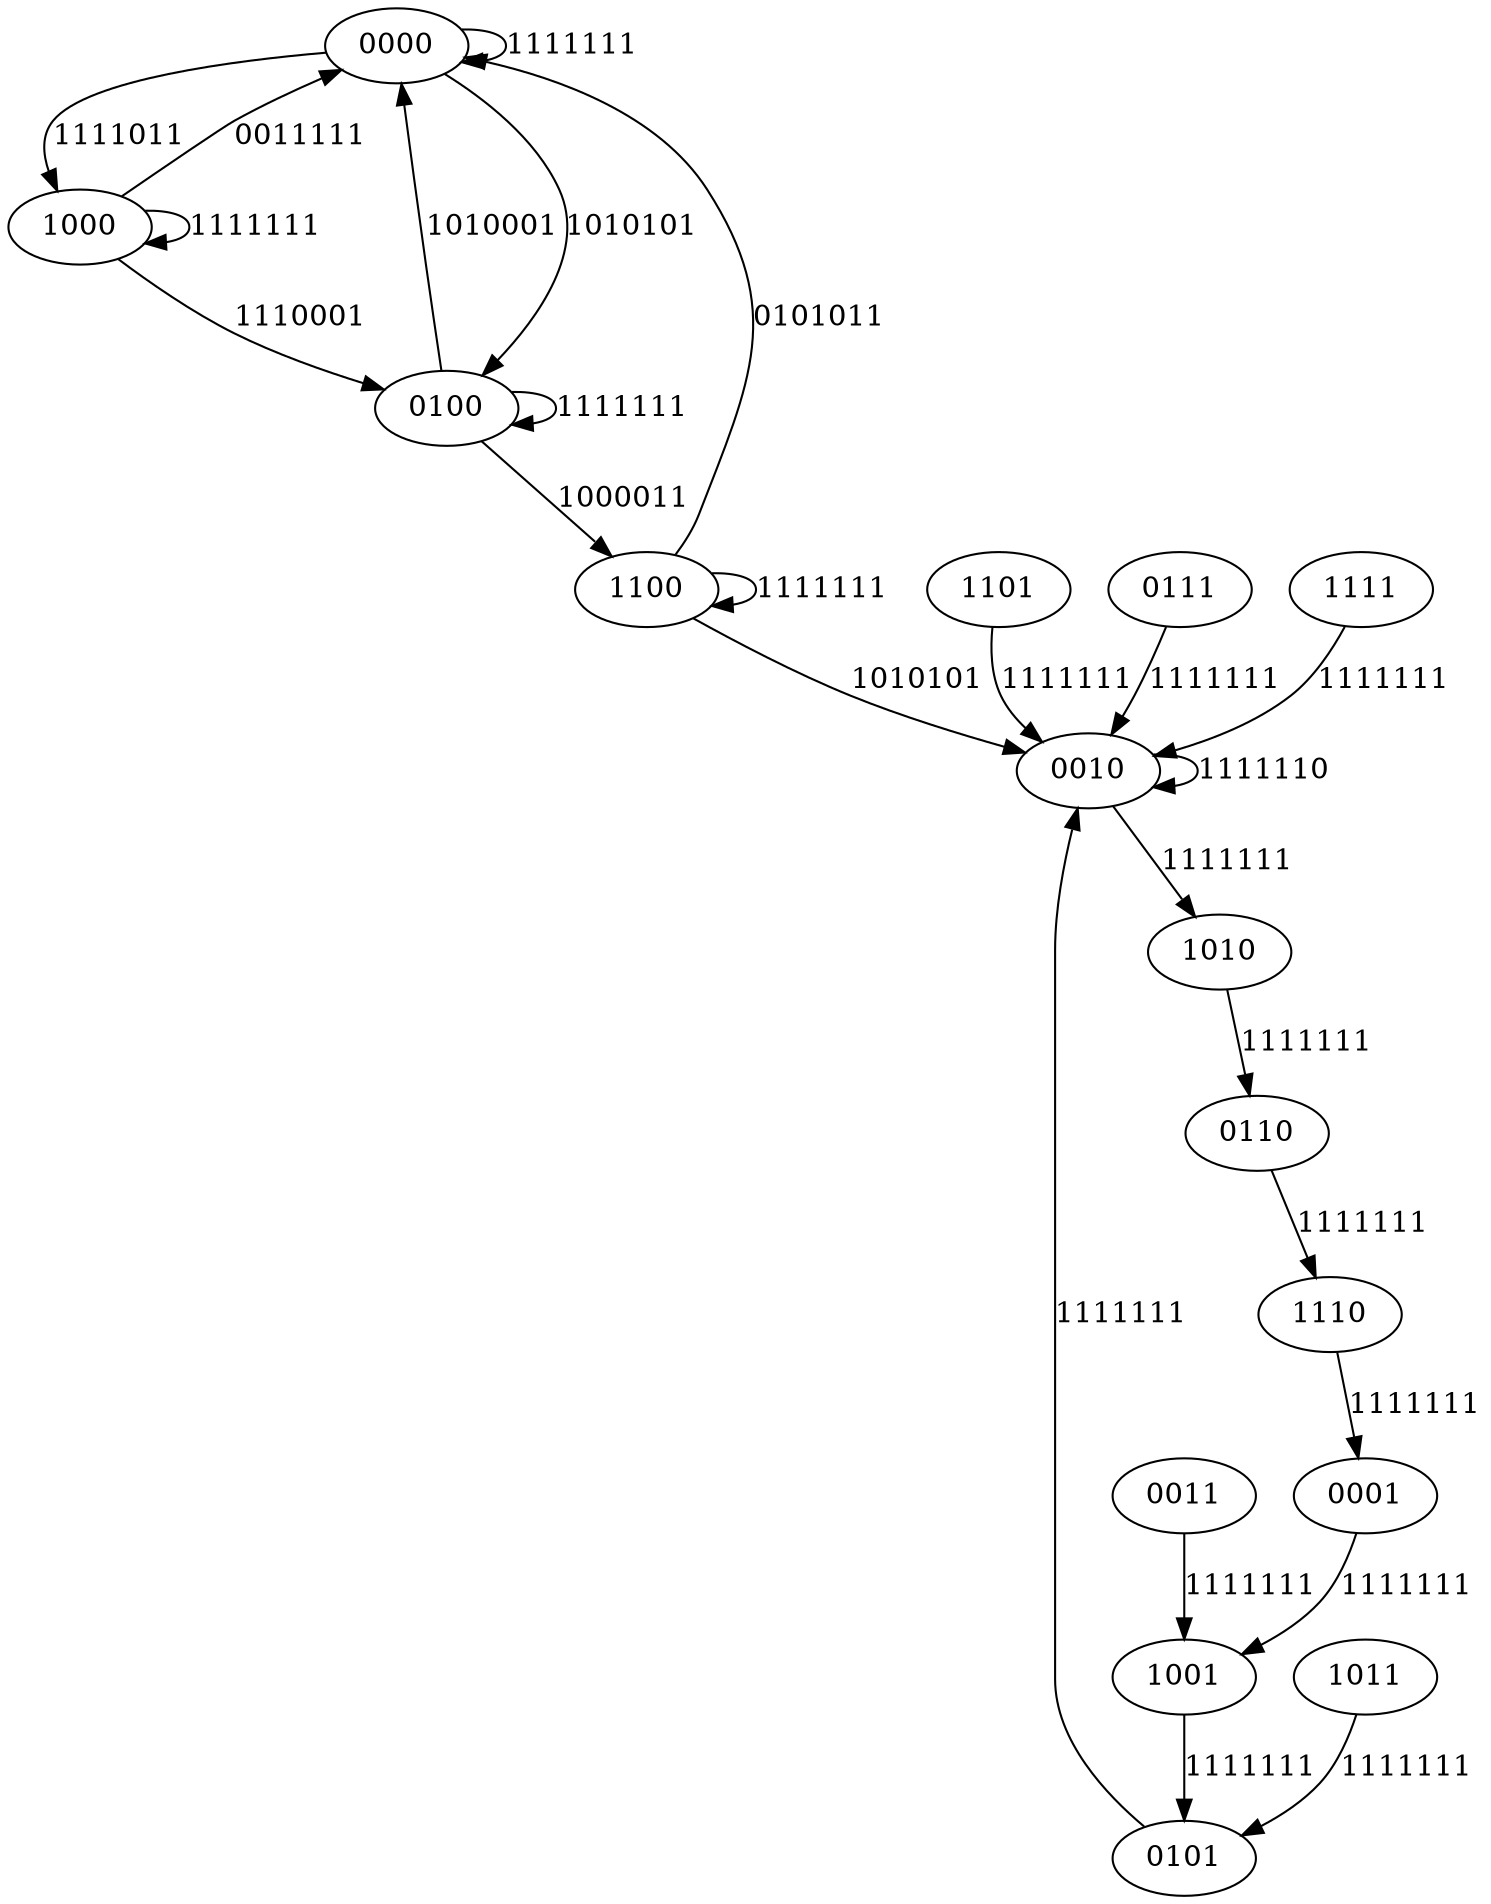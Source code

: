 strict digraph G {
	0000
	0100 -> 0100 [label="0000000"]
	0100 -> 0100 [label="1000000"]
	0100 -> 0100 [label="0100000"]
	0100 -> 0100 [label="1100000"]
	0100 -> 0100 [label="0010000"]
	0100 -> 0000 [label="1010000"]
	0100 -> 0100 [label="0110000"]
	0100 -> 0100 [label="1110000"]
	0100 -> 0100 [label="0001000"]
	0100 -> 0100 [label="1001000"]
	0100 -> 0100 [label="0101000"]
	0100 -> 0100 [label="1101000"]
	0100 -> 0100 [label="0011000"]
	0100 -> 0100 [label="1011000"]
	0100 -> 0100 [label="0111000"]
	0100 -> 0100 [label="1111000"]
	0100 -> 0100 [label="0000100"]
	0100 -> 0100 [label="1000100"]
	0100 -> 0100 [label="0100100"]
	0100 -> 0100 [label="1100100"]
	0100 -> 0100 [label="0010100"]
	0100 -> 0100 [label="1010100"]
	0100 -> 0100 [label="0110100"]
	0100 -> 0100 [label="1110100"]
	0100 -> 0100 [label="0001100"]
	0100 -> 0100 [label="1001100"]
	0100 -> 0100 [label="0101100"]
	0100 -> 0100 [label="1101100"]
	0100 -> 0100 [label="0011100"]
	0100 -> 0100 [label="1011100"]
	0100 -> 0100 [label="0111100"]
	0100 -> 0100 [label="1111100"]
	0100 -> 0100 [label="0000010"]
	0100 -> 1100 [label="1000010"]
	0100 -> 0100 [label="0100010"]
	0100 -> 0100 [label="1100010"]
	0100 -> 0100 [label="0010010"]
	0100 -> 0100 [label="1010010"]
	0100 -> 0100 [label="0110010"]
	0100 -> 0100 [label="1110010"]
	0100 -> 0100 [label="0001010"]
	0100 -> 0100 [label="1001010"]
	0100 -> 0100 [label="0101010"]
	0100 -> 0100 [label="1101010"]
	0100 -> 0100 [label="0011010"]
	0100 -> 0100 [label="1011010"]
	0100 -> 0100 [label="0111010"]
	0100 -> 0100 [label="1111010"]
	0100 -> 0100 [label="0000110"]
	0100 -> 0100 [label="1000110"]
	0100 -> 0100 [label="0100110"]
	0100 -> 0100 [label="1100110"]
	0100 -> 0100 [label="0010110"]
	0100 -> 0100 [label="1010110"]
	0100 -> 0100 [label="0110110"]
	0100 -> 0100 [label="1110110"]
	0100 -> 0100 [label="0001110"]
	0100 -> 0100 [label="1001110"]
	0100 -> 0100 [label="0101110"]
	0100 -> 0100 [label="1101110"]
	0100 -> 0100 [label="0011110"]
	0100 -> 0100 [label="1011110"]
	0100 -> 0100 [label="0111110"]
	0100 -> 0100 [label="1111110"]
	0100 -> 0100 [label="0000001"]
	0100 -> 0100 [label="1000001"]
	0100 -> 0100 [label="0100001"]
	0100 -> 0100 [label="1100001"]
	0100 -> 0100 [label="0010001"]
	0100 -> 0000 [label="1010001"]
	0100 -> 0100 [label="0110001"]
	0100 -> 0100 [label="1110001"]
	0100 -> 0100 [label="0001001"]
	0100 -> 0100 [label="1001001"]
	0100 -> 0100 [label="0101001"]
	0100 -> 0100 [label="1101001"]
	0100 -> 0100 [label="0011001"]
	0100 -> 0100 [label="1011001"]
	0100 -> 0100 [label="0111001"]
	0100 -> 0100 [label="1111001"]
	0100 -> 0100 [label="0000101"]
	0100 -> 0100 [label="1000101"]
	0100 -> 0100 [label="0100101"]
	0100 -> 0100 [label="1100101"]
	0100 -> 0100 [label="0010101"]
	0100 -> 0100 [label="1010101"]
	0100 -> 0100 [label="0110101"]
	0100 -> 0100 [label="1110101"]
	0100 -> 0100 [label="0001101"]
	0100 -> 0100 [label="1001101"]
	0100 -> 0100 [label="0101101"]
	0100 -> 0100 [label="1101101"]
	0100 -> 0100 [label="0011101"]
	0100 -> 0100 [label="1011101"]
	0100 -> 0100 [label="0111101"]
	0100 -> 0100 [label="1111101"]
	0100 -> 0100 [label="0000011"]
	0100 -> 1100 [label="1000011"]
	0100 -> 0100 [label="0100011"]
	0100 -> 0100 [label="1100011"]
	0100 -> 0100 [label="0010011"]
	0100 -> 0100 [label="1010011"]
	0100 -> 0100 [label="0110011"]
	0100 -> 0100 [label="1110011"]
	0100 -> 0100 [label="0001011"]
	0100 -> 0100 [label="1001011"]
	0100 -> 0100 [label="0101011"]
	0100 -> 0100 [label="1101011"]
	0100 -> 0100 [label="0011011"]
	0100 -> 0100 [label="1011011"]
	0100 -> 0100 [label="0111011"]
	0100 -> 0100 [label="1111011"]
	0100 -> 0100 [label="0000111"]
	0100 -> 0100 [label="1000111"]
	0100 -> 0100 [label="0100111"]
	0100 -> 0100 [label="1100111"]
	0100 -> 0100 [label="0010111"]
	0100 -> 0100 [label="1010111"]
	0100 -> 0100 [label="0110111"]
	0100 -> 0100 [label="1110111"]
	0100 -> 0100 [label="0001111"]
	0100 -> 0100 [label="1001111"]
	0100 -> 0100 [label="0101111"]
	0100 -> 0100 [label="1101111"]
	0100 -> 0100 [label="0011111"]
	0100 -> 0100 [label="1011111"]
	0100 -> 0100 [label="0111111"]
	0100 -> 0100 [label="1111111"]
	1100 -> 1100 [label="0000000"]
	1100 -> 1100 [label="1000000"]
	1100 -> 1100 [label="0100000"]
	1100 -> 1100 [label="1100000"]
	1100 -> 1100 [label="0010000"]
	1100 -> 1100 [label="1010000"]
	1100 -> 1100 [label="0110000"]
	1100 -> 1100 [label="1110000"]
	1100 -> 1100 [label="0001000"]
	1100 -> 1100 [label="1001000"]
	1100 -> 1100 [label="0101000"]
	1100 -> 1100 [label="1101000"]
	1100 -> 1100 [label="0011000"]
	1100 -> 1100 [label="1011000"]
	1100 -> 1100 [label="0111000"]
	1100 -> 1100 [label="1111000"]
	1100 -> 1100 [label="0000100"]
	1100 -> 1100 [label="1000100"]
	1100 -> 1100 [label="0100100"]
	1100 -> 1100 [label="1100100"]
	1100 -> 1100 [label="0010100"]
	1100 -> 0010 [label="1010100"]
	1100 -> 1100 [label="0110100"]
	1100 -> 1100 [label="1110100"]
	1100 -> 1100 [label="0001100"]
	1100 -> 1100 [label="1001100"]
	1100 -> 1100 [label="0101100"]
	1100 -> 1100 [label="1101100"]
	1100 -> 1100 [label="0011100"]
	1100 -> 1100 [label="1011100"]
	1100 -> 1100 [label="0111100"]
	1100 -> 1100 [label="1111100"]
	1100 -> 1100 [label="0000010"]
	1100 -> 1100 [label="1000010"]
	1100 -> 1100 [label="0100010"]
	1100 -> 1100 [label="1100010"]
	1100 -> 1100 [label="0010010"]
	1100 -> 1100 [label="1010010"]
	1100 -> 1100 [label="0110010"]
	1100 -> 1100 [label="1110010"]
	1100 -> 1100 [label="0001010"]
	1100 -> 1100 [label="1001010"]
	1100 -> 0000 [label="0101010"]
	1100 -> 1100 [label="1101010"]
	1100 -> 1100 [label="0011010"]
	1100 -> 1100 [label="1011010"]
	1100 -> 1100 [label="0111010"]
	1100 -> 1100 [label="1111010"]
	1100 -> 1100 [label="0000110"]
	1100 -> 1100 [label="1000110"]
	1100 -> 1100 [label="0100110"]
	1100 -> 1100 [label="1100110"]
	1100 -> 1100 [label="0010110"]
	1100 -> 1100 [label="1010110"]
	1100 -> 1100 [label="0110110"]
	1100 -> 1100 [label="1110110"]
	1100 -> 1100 [label="0001110"]
	1100 -> 1100 [label="1001110"]
	1100 -> 1100 [label="0101110"]
	1100 -> 1100 [label="1101110"]
	1100 -> 1100 [label="0011110"]
	1100 -> 1100 [label="1011110"]
	1100 -> 1100 [label="0111110"]
	1100 -> 1100 [label="1111110"]
	1100 -> 1100 [label="0000001"]
	1100 -> 1100 [label="1000001"]
	1100 -> 1100 [label="0100001"]
	1100 -> 1100 [label="1100001"]
	1100 -> 1100 [label="0010001"]
	1100 -> 1100 [label="1010001"]
	1100 -> 1100 [label="0110001"]
	1100 -> 1100 [label="1110001"]
	1100 -> 1100 [label="0001001"]
	1100 -> 1100 [label="1001001"]
	1100 -> 1100 [label="0101001"]
	1100 -> 1100 [label="1101001"]
	1100 -> 1100 [label="0011001"]
	1100 -> 1100 [label="1011001"]
	1100 -> 1100 [label="0111001"]
	1100 -> 1100 [label="1111001"]
	1100 -> 1100 [label="0000101"]
	1100 -> 1100 [label="1000101"]
	1100 -> 1100 [label="0100101"]
	1100 -> 1100 [label="1100101"]
	1100 -> 1100 [label="0010101"]
	1100 -> 0010 [label="1010101"]
	1100 -> 1100 [label="0110101"]
	1100 -> 1100 [label="1110101"]
	1100 -> 1100 [label="0001101"]
	1100 -> 1100 [label="1001101"]
	1100 -> 1100 [label="0101101"]
	1100 -> 1100 [label="1101101"]
	1100 -> 1100 [label="0011101"]
	1100 -> 1100 [label="1011101"]
	1100 -> 1100 [label="0111101"]
	1100 -> 1100 [label="1111101"]
	1100 -> 1100 [label="0000011"]
	1100 -> 1100 [label="1000011"]
	1100 -> 1100 [label="0100011"]
	1100 -> 1100 [label="1100011"]
	1100 -> 1100 [label="0010011"]
	1100 -> 1100 [label="1010011"]
	1100 -> 1100 [label="0110011"]
	1100 -> 1100 [label="1110011"]
	1100 -> 1100 [label="0001011"]
	1100 -> 1100 [label="1001011"]
	1100 -> 0000 [label="0101011"]
	1100 -> 1100 [label="1101011"]
	1100 -> 1100 [label="0011011"]
	1100 -> 1100 [label="1011011"]
	1100 -> 1100 [label="0111011"]
	1100 -> 1100 [label="1111011"]
	1100 -> 1100 [label="0000111"]
	1100 -> 1100 [label="1000111"]
	1100 -> 1100 [label="0100111"]
	1100 -> 1100 [label="1100111"]
	1100 -> 1100 [label="0010111"]
	1100 -> 1100 [label="1010111"]
	1100 -> 1100 [label="0110111"]
	1100 -> 1100 [label="1110111"]
	1100 -> 1100 [label="0001111"]
	1100 -> 1100 [label="1001111"]
	1100 -> 1100 [label="0101111"]
	1100 -> 1100 [label="1101111"]
	1100 -> 1100 [label="0011111"]
	1100 -> 1100 [label="1011111"]
	1100 -> 1100 [label="0111111"]
	1100 -> 1100 [label="1111111"]
	0000 -> 0000 [label="0000000"]
	0000 -> 0000 [label="1000000"]
	0000 -> 0000 [label="0100000"]
	0000 -> 0000 [label="1100000"]
	0000 -> 0000 [label="0010000"]
	0000 -> 0000 [label="1010000"]
	0000 -> 0000 [label="0110000"]
	0000 -> 0000 [label="1110000"]
	0000 -> 0000 [label="0001000"]
	0000 -> 0000 [label="1001000"]
	0000 -> 0000 [label="0101000"]
	0000 -> 0000 [label="1101000"]
	0000 -> 0000 [label="0011000"]
	0000 -> 0000 [label="1011000"]
	0000 -> 0000 [label="0111000"]
	0000 -> 0000 [label="1111000"]
	0000 -> 0000 [label="0000100"]
	0000 -> 0000 [label="1000100"]
	0000 -> 0000 [label="0100100"]
	0000 -> 0000 [label="1100100"]
	0000 -> 0000 [label="0010100"]
	0000 -> 0100 [label="1010100"]
	0000 -> 0000 [label="0110100"]
	0000 -> 0000 [label="1110100"]
	0000 -> 0000 [label="0001100"]
	0000 -> 0000 [label="1001100"]
	0000 -> 0000 [label="0101100"]
	0000 -> 0000 [label="1101100"]
	0000 -> 0000 [label="0011100"]
	0000 -> 0000 [label="1011100"]
	0000 -> 0000 [label="0111100"]
	0000 -> 0000 [label="1111100"]
	0000 -> 0000 [label="0000010"]
	0000 -> 0000 [label="1000010"]
	0000 -> 0000 [label="0100010"]
	0000 -> 0000 [label="1100010"]
	0000 -> 0000 [label="0010010"]
	0000 -> 0000 [label="1010010"]
	0000 -> 0000 [label="0110010"]
	0000 -> 0000 [label="1110010"]
	0000 -> 0000 [label="0001010"]
	0000 -> 0000 [label="1001010"]
	0000 -> 0000 [label="0101010"]
	0000 -> 0000 [label="1101010"]
	0000 -> 0000 [label="0011010"]
	0000 -> 0000 [label="1011010"]
	0000 -> 0000 [label="0111010"]
	0000 -> 1000 [label="1111010"]
	0000 -> 0000 [label="0000110"]
	0000 -> 0000 [label="1000110"]
	0000 -> 0000 [label="0100110"]
	0000 -> 0000 [label="1100110"]
	0000 -> 0000 [label="0010110"]
	0000 -> 0000 [label="1010110"]
	0000 -> 0000 [label="0110110"]
	0000 -> 0000 [label="1110110"]
	0000 -> 0000 [label="0001110"]
	0000 -> 0000 [label="1001110"]
	0000 -> 0000 [label="0101110"]
	0000 -> 0000 [label="1101110"]
	0000 -> 0000 [label="0011110"]
	0000 -> 0000 [label="1011110"]
	0000 -> 0000 [label="0111110"]
	0000 -> 0000 [label="1111110"]
	0000 -> 0000 [label="0000001"]
	0000 -> 0000 [label="1000001"]
	0000 -> 0000 [label="0100001"]
	0000 -> 0000 [label="1100001"]
	0000 -> 0000 [label="0010001"]
	0000 -> 0000 [label="1010001"]
	0000 -> 0000 [label="0110001"]
	0000 -> 0000 [label="1110001"]
	0000 -> 0000 [label="0001001"]
	0000 -> 0000 [label="1001001"]
	0000 -> 0000 [label="0101001"]
	0000 -> 0000 [label="1101001"]
	0000 -> 0000 [label="0011001"]
	0000 -> 0000 [label="1011001"]
	0000 -> 0000 [label="0111001"]
	0000 -> 0000 [label="1111001"]
	0000 -> 0000 [label="0000101"]
	0000 -> 0000 [label="1000101"]
	0000 -> 0000 [label="0100101"]
	0000 -> 0000 [label="1100101"]
	0000 -> 0000 [label="0010101"]
	0000 -> 0100 [label="1010101"]
	0000 -> 0000 [label="0110101"]
	0000 -> 0000 [label="1110101"]
	0000 -> 0000 [label="0001101"]
	0000 -> 0000 [label="1001101"]
	0000 -> 0000 [label="0101101"]
	0000 -> 0000 [label="1101101"]
	0000 -> 0000 [label="0011101"]
	0000 -> 0000 [label="1011101"]
	0000 -> 0000 [label="0111101"]
	0000 -> 0000 [label="1111101"]
	0000 -> 0000 [label="0000011"]
	0000 -> 0000 [label="1000011"]
	0000 -> 0000 [label="0100011"]
	0000 -> 0000 [label="1100011"]
	0000 -> 0000 [label="0010011"]
	0000 -> 0000 [label="1010011"]
	0000 -> 0000 [label="0110011"]
	0000 -> 0000 [label="1110011"]
	0000 -> 0000 [label="0001011"]
	0000 -> 0000 [label="1001011"]
	0000 -> 0000 [label="0101011"]
	0000 -> 0000 [label="1101011"]
	0000 -> 0000 [label="0011011"]
	0000 -> 0000 [label="1011011"]
	0000 -> 0000 [label="0111011"]
	0000 -> 1000 [label="1111011"]
	0000 -> 0000 [label="0000111"]
	0000 -> 0000 [label="1000111"]
	0000 -> 0000 [label="0100111"]
	0000 -> 0000 [label="1100111"]
	0000 -> 0000 [label="0010111"]
	0000 -> 0000 [label="1010111"]
	0000 -> 0000 [label="0110111"]
	0000 -> 0000 [label="1110111"]
	0000 -> 0000 [label="0001111"]
	0000 -> 0000 [label="1001111"]
	0000 -> 0000 [label="0101111"]
	0000 -> 0000 [label="1101111"]
	0000 -> 0000 [label="0011111"]
	0000 -> 0000 [label="1011111"]
	0000 -> 0000 [label="0111111"]
	0000 -> 0000 [label="1111111"]
	1000 -> 1000 [label="0000000"]
	1000 -> 1000 [label="1000000"]
	1000 -> 1000 [label="0100000"]
	1000 -> 1000 [label="1100000"]
	1000 -> 1000 [label="0010000"]
	1000 -> 1000 [label="1010000"]
	1000 -> 1000 [label="0110000"]
	1000 -> 0100 [label="1110000"]
	1000 -> 1000 [label="0001000"]
	1000 -> 1000 [label="1001000"]
	1000 -> 1000 [label="0101000"]
	1000 -> 1000 [label="1101000"]
	1000 -> 1000 [label="0011000"]
	1000 -> 1000 [label="1011000"]
	1000 -> 1000 [label="0111000"]
	1000 -> 1000 [label="1111000"]
	1000 -> 1000 [label="0000100"]
	1000 -> 1000 [label="1000100"]
	1000 -> 1000 [label="0100100"]
	1000 -> 1000 [label="1100100"]
	1000 -> 1000 [label="0010100"]
	1000 -> 1000 [label="1010100"]
	1000 -> 1000 [label="0110100"]
	1000 -> 1000 [label="1110100"]
	1000 -> 1000 [label="0001100"]
	1000 -> 1000 [label="1001100"]
	1000 -> 1000 [label="0101100"]
	1000 -> 1000 [label="1101100"]
	1000 -> 1000 [label="0011100"]
	1000 -> 1000 [label="1011100"]
	1000 -> 1000 [label="0111100"]
	1000 -> 1000 [label="1111100"]
	1000 -> 1000 [label="0000010"]
	1000 -> 1000 [label="1000010"]
	1000 -> 1000 [label="0100010"]
	1000 -> 1000 [label="1100010"]
	1000 -> 1000 [label="0010010"]
	1000 -> 1000 [label="1010010"]
	1000 -> 1000 [label="0110010"]
	1000 -> 1000 [label="1110010"]
	1000 -> 1000 [label="0001010"]
	1000 -> 1000 [label="1001010"]
	1000 -> 1000 [label="0101010"]
	1000 -> 1000 [label="1101010"]
	1000 -> 1000 [label="0011010"]
	1000 -> 1000 [label="1011010"]
	1000 -> 1000 [label="0111010"]
	1000 -> 1000 [label="1111010"]
	1000 -> 1000 [label="0000110"]
	1000 -> 1000 [label="1000110"]
	1000 -> 1000 [label="0100110"]
	1000 -> 1000 [label="1100110"]
	1000 -> 1000 [label="0010110"]
	1000 -> 1000 [label="1010110"]
	1000 -> 1000 [label="0110110"]
	1000 -> 1000 [label="1110110"]
	1000 -> 1000 [label="0001110"]
	1000 -> 1000 [label="1001110"]
	1000 -> 1000 [label="0101110"]
	1000 -> 1000 [label="1101110"]
	1000 -> 0000 [label="0011110"]
	1000 -> 1000 [label="1011110"]
	1000 -> 1000 [label="0111110"]
	1000 -> 1000 [label="1111110"]
	1000 -> 1000 [label="0000001"]
	1000 -> 1000 [label="1000001"]
	1000 -> 1000 [label="0100001"]
	1000 -> 1000 [label="1100001"]
	1000 -> 1000 [label="0010001"]
	1000 -> 1000 [label="1010001"]
	1000 -> 1000 [label="0110001"]
	1000 -> 0100 [label="1110001"]
	1000 -> 1000 [label="0001001"]
	1000 -> 1000 [label="1001001"]
	1000 -> 1000 [label="0101001"]
	1000 -> 1000 [label="1101001"]
	1000 -> 1000 [label="0011001"]
	1000 -> 1000 [label="1011001"]
	1000 -> 1000 [label="0111001"]
	1000 -> 1000 [label="1111001"]
	1000 -> 1000 [label="0000101"]
	1000 -> 1000 [label="1000101"]
	1000 -> 1000 [label="0100101"]
	1000 -> 1000 [label="1100101"]
	1000 -> 1000 [label="0010101"]
	1000 -> 1000 [label="1010101"]
	1000 -> 1000 [label="0110101"]
	1000 -> 1000 [label="1110101"]
	1000 -> 1000 [label="0001101"]
	1000 -> 1000 [label="1001101"]
	1000 -> 1000 [label="0101101"]
	1000 -> 1000 [label="1101101"]
	1000 -> 1000 [label="0011101"]
	1000 -> 1000 [label="1011101"]
	1000 -> 1000 [label="0111101"]
	1000 -> 1000 [label="1111101"]
	1000 -> 1000 [label="0000011"]
	1000 -> 1000 [label="1000011"]
	1000 -> 1000 [label="0100011"]
	1000 -> 1000 [label="1100011"]
	1000 -> 1000 [label="0010011"]
	1000 -> 1000 [label="1010011"]
	1000 -> 1000 [label="0110011"]
	1000 -> 1000 [label="1110011"]
	1000 -> 1000 [label="0001011"]
	1000 -> 1000 [label="1001011"]
	1000 -> 1000 [label="0101011"]
	1000 -> 1000 [label="1101011"]
	1000 -> 1000 [label="0011011"]
	1000 -> 1000 [label="1011011"]
	1000 -> 1000 [label="0111011"]
	1000 -> 1000 [label="1111011"]
	1000 -> 1000 [label="0000111"]
	1000 -> 1000 [label="1000111"]
	1000 -> 1000 [label="0100111"]
	1000 -> 1000 [label="1100111"]
	1000 -> 1000 [label="0010111"]
	1000 -> 1000 [label="1010111"]
	1000 -> 1000 [label="0110111"]
	1000 -> 1000 [label="1110111"]
	1000 -> 1000 [label="0001111"]
	1000 -> 1000 [label="1001111"]
	1000 -> 1000 [label="0101111"]
	1000 -> 1000 [label="1101111"]
	1000 -> 0000 [label="0011111"]
	1000 -> 1000 [label="1011111"]
	1000 -> 1000 [label="0111111"]
	1000 -> 1000 [label="1111111"]
	0110 -> 1110 [label="0000000"]
	0110 -> 1110 [label="1000000"]
	0110 -> 1110 [label="0100000"]
	0110 -> 1110 [label="1100000"]
	0110 -> 1110 [label="0010000"]
	0110 -> 1110 [label="1010000"]
	0110 -> 1110 [label="0110000"]
	0110 -> 1110 [label="1110000"]
	0110 -> 1110 [label="0001000"]
	0110 -> 1110 [label="1001000"]
	0110 -> 1110 [label="0101000"]
	0110 -> 1110 [label="1101000"]
	0110 -> 1110 [label="0011000"]
	0110 -> 1110 [label="1011000"]
	0110 -> 1110 [label="0111000"]
	0110 -> 1110 [label="1111000"]
	0110 -> 1110 [label="0000100"]
	0110 -> 1110 [label="1000100"]
	0110 -> 1110 [label="0100100"]
	0110 -> 1110 [label="1100100"]
	0110 -> 1110 [label="0010100"]
	0110 -> 1110 [label="1010100"]
	0110 -> 1110 [label="0110100"]
	0110 -> 1110 [label="1110100"]
	0110 -> 1110 [label="0001100"]
	0110 -> 1110 [label="1001100"]
	0110 -> 1110 [label="0101100"]
	0110 -> 1110 [label="1101100"]
	0110 -> 1110 [label="0011100"]
	0110 -> 1110 [label="1011100"]
	0110 -> 1110 [label="0111100"]
	0110 -> 1110 [label="1111100"]
	0110 -> 1110 [label="0000010"]
	0110 -> 1110 [label="1000010"]
	0110 -> 1110 [label="0100010"]
	0110 -> 1110 [label="1100010"]
	0110 -> 1110 [label="0010010"]
	0110 -> 1110 [label="1010010"]
	0110 -> 1110 [label="0110010"]
	0110 -> 1110 [label="1110010"]
	0110 -> 1110 [label="0001010"]
	0110 -> 1110 [label="1001010"]
	0110 -> 1110 [label="0101010"]
	0110 -> 1110 [label="1101010"]
	0110 -> 1110 [label="0011010"]
	0110 -> 1110 [label="1011010"]
	0110 -> 1110 [label="0111010"]
	0110 -> 1110 [label="1111010"]
	0110 -> 1110 [label="0000110"]
	0110 -> 1110 [label="1000110"]
	0110 -> 1110 [label="0100110"]
	0110 -> 1110 [label="1100110"]
	0110 -> 1110 [label="0010110"]
	0110 -> 1110 [label="1010110"]
	0110 -> 1110 [label="0110110"]
	0110 -> 1110 [label="1110110"]
	0110 -> 1110 [label="0001110"]
	0110 -> 1110 [label="1001110"]
	0110 -> 1110 [label="0101110"]
	0110 -> 1110 [label="1101110"]
	0110 -> 1110 [label="0011110"]
	0110 -> 1110 [label="1011110"]
	0110 -> 1110 [label="0111110"]
	0110 -> 1110 [label="1111110"]
	0110 -> 1110 [label="0000001"]
	0110 -> 1110 [label="1000001"]
	0110 -> 1110 [label="0100001"]
	0110 -> 1110 [label="1100001"]
	0110 -> 1110 [label="0010001"]
	0110 -> 1110 [label="1010001"]
	0110 -> 1110 [label="0110001"]
	0110 -> 1110 [label="1110001"]
	0110 -> 1110 [label="0001001"]
	0110 -> 1110 [label="1001001"]
	0110 -> 1110 [label="0101001"]
	0110 -> 1110 [label="1101001"]
	0110 -> 1110 [label="0011001"]
	0110 -> 1110 [label="1011001"]
	0110 -> 1110 [label="0111001"]
	0110 -> 1110 [label="1111001"]
	0110 -> 1110 [label="0000101"]
	0110 -> 1110 [label="1000101"]
	0110 -> 1110 [label="0100101"]
	0110 -> 1110 [label="1100101"]
	0110 -> 1110 [label="0010101"]
	0110 -> 1110 [label="1010101"]
	0110 -> 1110 [label="0110101"]
	0110 -> 1110 [label="1110101"]
	0110 -> 1110 [label="0001101"]
	0110 -> 1110 [label="1001101"]
	0110 -> 1110 [label="0101101"]
	0110 -> 1110 [label="1101101"]
	0110 -> 1110 [label="0011101"]
	0110 -> 1110 [label="1011101"]
	0110 -> 1110 [label="0111101"]
	0110 -> 1110 [label="1111101"]
	0110 -> 1110 [label="0000011"]
	0110 -> 1110 [label="1000011"]
	0110 -> 1110 [label="0100011"]
	0110 -> 1110 [label="1100011"]
	0110 -> 1110 [label="0010011"]
	0110 -> 1110 [label="1010011"]
	0110 -> 1110 [label="0110011"]
	0110 -> 1110 [label="1110011"]
	0110 -> 1110 [label="0001011"]
	0110 -> 1110 [label="1001011"]
	0110 -> 1110 [label="0101011"]
	0110 -> 1110 [label="1101011"]
	0110 -> 1110 [label="0011011"]
	0110 -> 1110 [label="1011011"]
	0110 -> 1110 [label="0111011"]
	0110 -> 1110 [label="1111011"]
	0110 -> 1110 [label="0000111"]
	0110 -> 1110 [label="1000111"]
	0110 -> 1110 [label="0100111"]
	0110 -> 1110 [label="1100111"]
	0110 -> 1110 [label="0010111"]
	0110 -> 1110 [label="1010111"]
	0110 -> 1110 [label="0110111"]
	0110 -> 1110 [label="1110111"]
	0110 -> 1110 [label="0001111"]
	0110 -> 1110 [label="1001111"]
	0110 -> 1110 [label="0101111"]
	0110 -> 1110 [label="1101111"]
	0110 -> 1110 [label="0011111"]
	0110 -> 1110 [label="1011111"]
	0110 -> 1110 [label="0111111"]
	0110 -> 1110 [label="1111111"]
	1110 -> 0001 [label="0000000"]
	1110 -> 0001 [label="1000000"]
	1110 -> 0001 [label="0100000"]
	1110 -> 0001 [label="1100000"]
	1110 -> 0001 [label="0010000"]
	1110 -> 0001 [label="1010000"]
	1110 -> 0001 [label="0110000"]
	1110 -> 0001 [label="1110000"]
	1110 -> 0001 [label="0001000"]
	1110 -> 0001 [label="1001000"]
	1110 -> 0001 [label="0101000"]
	1110 -> 0001 [label="1101000"]
	1110 -> 0001 [label="0011000"]
	1110 -> 0001 [label="1011000"]
	1110 -> 0001 [label="0111000"]
	1110 -> 0001 [label="1111000"]
	1110 -> 0001 [label="0000100"]
	1110 -> 0001 [label="1000100"]
	1110 -> 0001 [label="0100100"]
	1110 -> 0001 [label="1100100"]
	1110 -> 0001 [label="0010100"]
	1110 -> 0001 [label="1010100"]
	1110 -> 0001 [label="0110100"]
	1110 -> 0001 [label="1110100"]
	1110 -> 0001 [label="0001100"]
	1110 -> 0001 [label="1001100"]
	1110 -> 0001 [label="0101100"]
	1110 -> 0001 [label="1101100"]
	1110 -> 0001 [label="0011100"]
	1110 -> 0001 [label="1011100"]
	1110 -> 0001 [label="0111100"]
	1110 -> 0001 [label="1111100"]
	1110 -> 0001 [label="0000010"]
	1110 -> 0001 [label="1000010"]
	1110 -> 0001 [label="0100010"]
	1110 -> 0001 [label="1100010"]
	1110 -> 0001 [label="0010010"]
	1110 -> 0001 [label="1010010"]
	1110 -> 0001 [label="0110010"]
	1110 -> 0001 [label="1110010"]
	1110 -> 0001 [label="0001010"]
	1110 -> 0001 [label="1001010"]
	1110 -> 0001 [label="0101010"]
	1110 -> 0001 [label="1101010"]
	1110 -> 0001 [label="0011010"]
	1110 -> 0001 [label="1011010"]
	1110 -> 0001 [label="0111010"]
	1110 -> 0001 [label="1111010"]
	1110 -> 0001 [label="0000110"]
	1110 -> 0001 [label="1000110"]
	1110 -> 0001 [label="0100110"]
	1110 -> 0001 [label="1100110"]
	1110 -> 0001 [label="0010110"]
	1110 -> 0001 [label="1010110"]
	1110 -> 0001 [label="0110110"]
	1110 -> 0001 [label="1110110"]
	1110 -> 0001 [label="0001110"]
	1110 -> 0001 [label="1001110"]
	1110 -> 0001 [label="0101110"]
	1110 -> 0001 [label="1101110"]
	1110 -> 0001 [label="0011110"]
	1110 -> 0001 [label="1011110"]
	1110 -> 0001 [label="0111110"]
	1110 -> 0001 [label="1111110"]
	1110 -> 0001 [label="0000001"]
	1110 -> 0001 [label="1000001"]
	1110 -> 0001 [label="0100001"]
	1110 -> 0001 [label="1100001"]
	1110 -> 0001 [label="0010001"]
	1110 -> 0001 [label="1010001"]
	1110 -> 0001 [label="0110001"]
	1110 -> 0001 [label="1110001"]
	1110 -> 0001 [label="0001001"]
	1110 -> 0001 [label="1001001"]
	1110 -> 0001 [label="0101001"]
	1110 -> 0001 [label="1101001"]
	1110 -> 0001 [label="0011001"]
	1110 -> 0001 [label="1011001"]
	1110 -> 0001 [label="0111001"]
	1110 -> 0001 [label="1111001"]
	1110 -> 0001 [label="0000101"]
	1110 -> 0001 [label="1000101"]
	1110 -> 0001 [label="0100101"]
	1110 -> 0001 [label="1100101"]
	1110 -> 0001 [label="0010101"]
	1110 -> 0001 [label="1010101"]
	1110 -> 0001 [label="0110101"]
	1110 -> 0001 [label="1110101"]
	1110 -> 0001 [label="0001101"]
	1110 -> 0001 [label="1001101"]
	1110 -> 0001 [label="0101101"]
	1110 -> 0001 [label="1101101"]
	1110 -> 0001 [label="0011101"]
	1110 -> 0001 [label="1011101"]
	1110 -> 0001 [label="0111101"]
	1110 -> 0001 [label="1111101"]
	1110 -> 0001 [label="0000011"]
	1110 -> 0001 [label="1000011"]
	1110 -> 0001 [label="0100011"]
	1110 -> 0001 [label="1100011"]
	1110 -> 0001 [label="0010011"]
	1110 -> 0001 [label="1010011"]
	1110 -> 0001 [label="0110011"]
	1110 -> 0001 [label="1110011"]
	1110 -> 0001 [label="0001011"]
	1110 -> 0001 [label="1001011"]
	1110 -> 0001 [label="0101011"]
	1110 -> 0001 [label="1101011"]
	1110 -> 0001 [label="0011011"]
	1110 -> 0001 [label="1011011"]
	1110 -> 0001 [label="0111011"]
	1110 -> 0001 [label="1111011"]
	1110 -> 0001 [label="0000111"]
	1110 -> 0001 [label="1000111"]
	1110 -> 0001 [label="0100111"]
	1110 -> 0001 [label="1100111"]
	1110 -> 0001 [label="0010111"]
	1110 -> 0001 [label="1010111"]
	1110 -> 0001 [label="0110111"]
	1110 -> 0001 [label="1110111"]
	1110 -> 0001 [label="0001111"]
	1110 -> 0001 [label="1001111"]
	1110 -> 0001 [label="0101111"]
	1110 -> 0001 [label="1101111"]
	1110 -> 0001 [label="0011111"]
	1110 -> 0001 [label="1011111"]
	1110 -> 0001 [label="0111111"]
	1110 -> 0001 [label="1111111"]
	0010 -> 0010 [label="0000000"]
	0010 -> 0010 [label="1000000"]
	0010 -> 0010 [label="0100000"]
	0010 -> 0010 [label="1100000"]
	0010 -> 0010 [label="0010000"]
	0010 -> 0010 [label="1010000"]
	0010 -> 0010 [label="0110000"]
	0010 -> 0010 [label="1110000"]
	0010 -> 0010 [label="0001000"]
	0010 -> 0010 [label="1001000"]
	0010 -> 0010 [label="0101000"]
	0010 -> 0010 [label="1101000"]
	0010 -> 0010 [label="0011000"]
	0010 -> 0010 [label="1011000"]
	0010 -> 0010 [label="0111000"]
	0010 -> 0010 [label="1111000"]
	0010 -> 0010 [label="0000100"]
	0010 -> 0010 [label="1000100"]
	0010 -> 0010 [label="0100100"]
	0010 -> 0010 [label="1100100"]
	0010 -> 0010 [label="0010100"]
	0010 -> 0010 [label="1010100"]
	0010 -> 0010 [label="0110100"]
	0010 -> 0010 [label="1110100"]
	0010 -> 0010 [label="0001100"]
	0010 -> 0010 [label="1001100"]
	0010 -> 0010 [label="0101100"]
	0010 -> 0010 [label="1101100"]
	0010 -> 0010 [label="0011100"]
	0010 -> 0010 [label="1011100"]
	0010 -> 0010 [label="0111100"]
	0010 -> 0010 [label="1111100"]
	0010 -> 0010 [label="0000010"]
	0010 -> 0010 [label="1000010"]
	0010 -> 0010 [label="0100010"]
	0010 -> 0010 [label="1100010"]
	0010 -> 0010 [label="0010010"]
	0010 -> 0010 [label="1010010"]
	0010 -> 0010 [label="0110010"]
	0010 -> 0010 [label="1110010"]
	0010 -> 0010 [label="0001010"]
	0010 -> 0010 [label="1001010"]
	0010 -> 0010 [label="0101010"]
	0010 -> 0010 [label="1101010"]
	0010 -> 0010 [label="0011010"]
	0010 -> 0010 [label="1011010"]
	0010 -> 0010 [label="0111010"]
	0010 -> 0010 [label="1111010"]
	0010 -> 0010 [label="0000110"]
	0010 -> 0010 [label="1000110"]
	0010 -> 0010 [label="0100110"]
	0010 -> 0010 [label="1100110"]
	0010 -> 0010 [label="0010110"]
	0010 -> 0010 [label="1010110"]
	0010 -> 0010 [label="0110110"]
	0010 -> 0010 [label="1110110"]
	0010 -> 0010 [label="0001110"]
	0010 -> 0010 [label="1001110"]
	0010 -> 0010 [label="0101110"]
	0010 -> 0010 [label="1101110"]
	0010 -> 0010 [label="0011110"]
	0010 -> 0010 [label="1011110"]
	0010 -> 0010 [label="0111110"]
	0010 -> 0010 [label="1111110"]
	0010 -> 1010 [label="0000001"]
	0010 -> 1010 [label="1000001"]
	0010 -> 1010 [label="0100001"]
	0010 -> 1010 [label="1100001"]
	0010 -> 1010 [label="0010001"]
	0010 -> 1010 [label="1010001"]
	0010 -> 1010 [label="0110001"]
	0010 -> 1010 [label="1110001"]
	0010 -> 1010 [label="0001001"]
	0010 -> 1010 [label="1001001"]
	0010 -> 1010 [label="0101001"]
	0010 -> 1010 [label="1101001"]
	0010 -> 1010 [label="0011001"]
	0010 -> 1010 [label="1011001"]
	0010 -> 1010 [label="0111001"]
	0010 -> 1010 [label="1111001"]
	0010 -> 1010 [label="0000101"]
	0010 -> 1010 [label="1000101"]
	0010 -> 1010 [label="0100101"]
	0010 -> 1010 [label="1100101"]
	0010 -> 1010 [label="0010101"]
	0010 -> 1010 [label="1010101"]
	0010 -> 1010 [label="0110101"]
	0010 -> 1010 [label="1110101"]
	0010 -> 1010 [label="0001101"]
	0010 -> 1010 [label="1001101"]
	0010 -> 1010 [label="0101101"]
	0010 -> 1010 [label="1101101"]
	0010 -> 1010 [label="0011101"]
	0010 -> 1010 [label="1011101"]
	0010 -> 1010 [label="0111101"]
	0010 -> 1010 [label="1111101"]
	0010 -> 1010 [label="0000011"]
	0010 -> 1010 [label="1000011"]
	0010 -> 1010 [label="0100011"]
	0010 -> 1010 [label="1100011"]
	0010 -> 1010 [label="0010011"]
	0010 -> 1010 [label="1010011"]
	0010 -> 1010 [label="0110011"]
	0010 -> 1010 [label="1110011"]
	0010 -> 1010 [label="0001011"]
	0010 -> 1010 [label="1001011"]
	0010 -> 1010 [label="0101011"]
	0010 -> 1010 [label="1101011"]
	0010 -> 1010 [label="0011011"]
	0010 -> 1010 [label="1011011"]
	0010 -> 1010 [label="0111011"]
	0010 -> 1010 [label="1111011"]
	0010 -> 1010 [label="0000111"]
	0010 -> 1010 [label="1000111"]
	0010 -> 1010 [label="0100111"]
	0010 -> 1010 [label="1100111"]
	0010 -> 1010 [label="0010111"]
	0010 -> 1010 [label="1010111"]
	0010 -> 1010 [label="0110111"]
	0010 -> 1010 [label="1110111"]
	0010 -> 1010 [label="0001111"]
	0010 -> 1010 [label="1001111"]
	0010 -> 1010 [label="0101111"]
	0010 -> 1010 [label="1101111"]
	0010 -> 1010 [label="0011111"]
	0010 -> 1010 [label="1011111"]
	0010 -> 1010 [label="0111111"]
	0010 -> 1010 [label="1111111"]
	1010 -> 0110 [label="0000000"]
	1010 -> 0110 [label="1000000"]
	1010 -> 0110 [label="0100000"]
	1010 -> 0110 [label="1100000"]
	1010 -> 0110 [label="0010000"]
	1010 -> 0110 [label="1010000"]
	1010 -> 0110 [label="0110000"]
	1010 -> 0110 [label="1110000"]
	1010 -> 0110 [label="0001000"]
	1010 -> 0110 [label="1001000"]
	1010 -> 0110 [label="0101000"]
	1010 -> 0110 [label="1101000"]
	1010 -> 0110 [label="0011000"]
	1010 -> 0110 [label="1011000"]
	1010 -> 0110 [label="0111000"]
	1010 -> 0110 [label="1111000"]
	1010 -> 0110 [label="0000100"]
	1010 -> 0110 [label="1000100"]
	1010 -> 0110 [label="0100100"]
	1010 -> 0110 [label="1100100"]
	1010 -> 0110 [label="0010100"]
	1010 -> 0110 [label="1010100"]
	1010 -> 0110 [label="0110100"]
	1010 -> 0110 [label="1110100"]
	1010 -> 0110 [label="0001100"]
	1010 -> 0110 [label="1001100"]
	1010 -> 0110 [label="0101100"]
	1010 -> 0110 [label="1101100"]
	1010 -> 0110 [label="0011100"]
	1010 -> 0110 [label="1011100"]
	1010 -> 0110 [label="0111100"]
	1010 -> 0110 [label="1111100"]
	1010 -> 0110 [label="0000010"]
	1010 -> 0110 [label="1000010"]
	1010 -> 0110 [label="0100010"]
	1010 -> 0110 [label="1100010"]
	1010 -> 0110 [label="0010010"]
	1010 -> 0110 [label="1010010"]
	1010 -> 0110 [label="0110010"]
	1010 -> 0110 [label="1110010"]
	1010 -> 0110 [label="0001010"]
	1010 -> 0110 [label="1001010"]
	1010 -> 0110 [label="0101010"]
	1010 -> 0110 [label="1101010"]
	1010 -> 0110 [label="0011010"]
	1010 -> 0110 [label="1011010"]
	1010 -> 0110 [label="0111010"]
	1010 -> 0110 [label="1111010"]
	1010 -> 0110 [label="0000110"]
	1010 -> 0110 [label="1000110"]
	1010 -> 0110 [label="0100110"]
	1010 -> 0110 [label="1100110"]
	1010 -> 0110 [label="0010110"]
	1010 -> 0110 [label="1010110"]
	1010 -> 0110 [label="0110110"]
	1010 -> 0110 [label="1110110"]
	1010 -> 0110 [label="0001110"]
	1010 -> 0110 [label="1001110"]
	1010 -> 0110 [label="0101110"]
	1010 -> 0110 [label="1101110"]
	1010 -> 0110 [label="0011110"]
	1010 -> 0110 [label="1011110"]
	1010 -> 0110 [label="0111110"]
	1010 -> 0110 [label="1111110"]
	1010 -> 0110 [label="0000001"]
	1010 -> 0110 [label="1000001"]
	1010 -> 0110 [label="0100001"]
	1010 -> 0110 [label="1100001"]
	1010 -> 0110 [label="0010001"]
	1010 -> 0110 [label="1010001"]
	1010 -> 0110 [label="0110001"]
	1010 -> 0110 [label="1110001"]
	1010 -> 0110 [label="0001001"]
	1010 -> 0110 [label="1001001"]
	1010 -> 0110 [label="0101001"]
	1010 -> 0110 [label="1101001"]
	1010 -> 0110 [label="0011001"]
	1010 -> 0110 [label="1011001"]
	1010 -> 0110 [label="0111001"]
	1010 -> 0110 [label="1111001"]
	1010 -> 0110 [label="0000101"]
	1010 -> 0110 [label="1000101"]
	1010 -> 0110 [label="0100101"]
	1010 -> 0110 [label="1100101"]
	1010 -> 0110 [label="0010101"]
	1010 -> 0110 [label="1010101"]
	1010 -> 0110 [label="0110101"]
	1010 -> 0110 [label="1110101"]
	1010 -> 0110 [label="0001101"]
	1010 -> 0110 [label="1001101"]
	1010 -> 0110 [label="0101101"]
	1010 -> 0110 [label="1101101"]
	1010 -> 0110 [label="0011101"]
	1010 -> 0110 [label="1011101"]
	1010 -> 0110 [label="0111101"]
	1010 -> 0110 [label="1111101"]
	1010 -> 0110 [label="0000011"]
	1010 -> 0110 [label="1000011"]
	1010 -> 0110 [label="0100011"]
	1010 -> 0110 [label="1100011"]
	1010 -> 0110 [label="0010011"]
	1010 -> 0110 [label="1010011"]
	1010 -> 0110 [label="0110011"]
	1010 -> 0110 [label="1110011"]
	1010 -> 0110 [label="0001011"]
	1010 -> 0110 [label="1001011"]
	1010 -> 0110 [label="0101011"]
	1010 -> 0110 [label="1101011"]
	1010 -> 0110 [label="0011011"]
	1010 -> 0110 [label="1011011"]
	1010 -> 0110 [label="0111011"]
	1010 -> 0110 [label="1111011"]
	1010 -> 0110 [label="0000111"]
	1010 -> 0110 [label="1000111"]
	1010 -> 0110 [label="0100111"]
	1010 -> 0110 [label="1100111"]
	1010 -> 0110 [label="0010111"]
	1010 -> 0110 [label="1010111"]
	1010 -> 0110 [label="0110111"]
	1010 -> 0110 [label="1110111"]
	1010 -> 0110 [label="0001111"]
	1010 -> 0110 [label="1001111"]
	1010 -> 0110 [label="0101111"]
	1010 -> 0110 [label="1101111"]
	1010 -> 0110 [label="0011111"]
	1010 -> 0110 [label="1011111"]
	1010 -> 0110 [label="0111111"]
	1010 -> 0110 [label="1111111"]
	0101 -> 0010 [label="0000000"]
	0101 -> 0010 [label="1000000"]
	0101 -> 0010 [label="0100000"]
	0101 -> 0010 [label="1100000"]
	0101 -> 0010 [label="0010000"]
	0101 -> 0010 [label="1010000"]
	0101 -> 0010 [label="0110000"]
	0101 -> 0010 [label="1110000"]
	0101 -> 0010 [label="0001000"]
	0101 -> 0010 [label="1001000"]
	0101 -> 0010 [label="0101000"]
	0101 -> 0010 [label="1101000"]
	0101 -> 0010 [label="0011000"]
	0101 -> 0010 [label="1011000"]
	0101 -> 0010 [label="0111000"]
	0101 -> 0010 [label="1111000"]
	0101 -> 0010 [label="0000100"]
	0101 -> 0010 [label="1000100"]
	0101 -> 0010 [label="0100100"]
	0101 -> 0010 [label="1100100"]
	0101 -> 0010 [label="0010100"]
	0101 -> 0010 [label="1010100"]
	0101 -> 0010 [label="0110100"]
	0101 -> 0010 [label="1110100"]
	0101 -> 0010 [label="0001100"]
	0101 -> 0010 [label="1001100"]
	0101 -> 0010 [label="0101100"]
	0101 -> 0010 [label="1101100"]
	0101 -> 0010 [label="0011100"]
	0101 -> 0010 [label="1011100"]
	0101 -> 0010 [label="0111100"]
	0101 -> 0010 [label="1111100"]
	0101 -> 0010 [label="0000010"]
	0101 -> 0010 [label="1000010"]
	0101 -> 0010 [label="0100010"]
	0101 -> 0010 [label="1100010"]
	0101 -> 0010 [label="0010010"]
	0101 -> 0010 [label="1010010"]
	0101 -> 0010 [label="0110010"]
	0101 -> 0010 [label="1110010"]
	0101 -> 0010 [label="0001010"]
	0101 -> 0010 [label="1001010"]
	0101 -> 0010 [label="0101010"]
	0101 -> 0010 [label="1101010"]
	0101 -> 0010 [label="0011010"]
	0101 -> 0010 [label="1011010"]
	0101 -> 0010 [label="0111010"]
	0101 -> 0010 [label="1111010"]
	0101 -> 0010 [label="0000110"]
	0101 -> 0010 [label="1000110"]
	0101 -> 0010 [label="0100110"]
	0101 -> 0010 [label="1100110"]
	0101 -> 0010 [label="0010110"]
	0101 -> 0010 [label="1010110"]
	0101 -> 0010 [label="0110110"]
	0101 -> 0010 [label="1110110"]
	0101 -> 0010 [label="0001110"]
	0101 -> 0010 [label="1001110"]
	0101 -> 0010 [label="0101110"]
	0101 -> 0010 [label="1101110"]
	0101 -> 0010 [label="0011110"]
	0101 -> 0010 [label="1011110"]
	0101 -> 0010 [label="0111110"]
	0101 -> 0010 [label="1111110"]
	0101 -> 0010 [label="0000001"]
	0101 -> 0010 [label="1000001"]
	0101 -> 0010 [label="0100001"]
	0101 -> 0010 [label="1100001"]
	0101 -> 0010 [label="0010001"]
	0101 -> 0010 [label="1010001"]
	0101 -> 0010 [label="0110001"]
	0101 -> 0010 [label="1110001"]
	0101 -> 0010 [label="0001001"]
	0101 -> 0010 [label="1001001"]
	0101 -> 0010 [label="0101001"]
	0101 -> 0010 [label="1101001"]
	0101 -> 0010 [label="0011001"]
	0101 -> 0010 [label="1011001"]
	0101 -> 0010 [label="0111001"]
	0101 -> 0010 [label="1111001"]
	0101 -> 0010 [label="0000101"]
	0101 -> 0010 [label="1000101"]
	0101 -> 0010 [label="0100101"]
	0101 -> 0010 [label="1100101"]
	0101 -> 0010 [label="0010101"]
	0101 -> 0010 [label="1010101"]
	0101 -> 0010 [label="0110101"]
	0101 -> 0010 [label="1110101"]
	0101 -> 0010 [label="0001101"]
	0101 -> 0010 [label="1001101"]
	0101 -> 0010 [label="0101101"]
	0101 -> 0010 [label="1101101"]
	0101 -> 0010 [label="0011101"]
	0101 -> 0010 [label="1011101"]
	0101 -> 0010 [label="0111101"]
	0101 -> 0010 [label="1111101"]
	0101 -> 0010 [label="0000011"]
	0101 -> 0010 [label="1000011"]
	0101 -> 0010 [label="0100011"]
	0101 -> 0010 [label="1100011"]
	0101 -> 0010 [label="0010011"]
	0101 -> 0010 [label="1010011"]
	0101 -> 0010 [label="0110011"]
	0101 -> 0010 [label="1110011"]
	0101 -> 0010 [label="0001011"]
	0101 -> 0010 [label="1001011"]
	0101 -> 0010 [label="0101011"]
	0101 -> 0010 [label="1101011"]
	0101 -> 0010 [label="0011011"]
	0101 -> 0010 [label="1011011"]
	0101 -> 0010 [label="0111011"]
	0101 -> 0010 [label="1111011"]
	0101 -> 0010 [label="0000111"]
	0101 -> 0010 [label="1000111"]
	0101 -> 0010 [label="0100111"]
	0101 -> 0010 [label="1100111"]
	0101 -> 0010 [label="0010111"]
	0101 -> 0010 [label="1010111"]
	0101 -> 0010 [label="0110111"]
	0101 -> 0010 [label="1110111"]
	0101 -> 0010 [label="0001111"]
	0101 -> 0010 [label="1001111"]
	0101 -> 0010 [label="0101111"]
	0101 -> 0010 [label="1101111"]
	0101 -> 0010 [label="0011111"]
	0101 -> 0010 [label="1011111"]
	0101 -> 0010 [label="0111111"]
	0101 -> 0010 [label="1111111"]
	1101 -> 0010 [label="0000000"]
	1101 -> 0010 [label="1000000"]
	1101 -> 0010 [label="0100000"]
	1101 -> 0010 [label="1100000"]
	1101 -> 0010 [label="0010000"]
	1101 -> 0010 [label="1010000"]
	1101 -> 0010 [label="0110000"]
	1101 -> 0010 [label="1110000"]
	1101 -> 0010 [label="0001000"]
	1101 -> 0010 [label="1001000"]
	1101 -> 0010 [label="0101000"]
	1101 -> 0010 [label="1101000"]
	1101 -> 0010 [label="0011000"]
	1101 -> 0010 [label="1011000"]
	1101 -> 0010 [label="0111000"]
	1101 -> 0010 [label="1111000"]
	1101 -> 0010 [label="0000100"]
	1101 -> 0010 [label="1000100"]
	1101 -> 0010 [label="0100100"]
	1101 -> 0010 [label="1100100"]
	1101 -> 0010 [label="0010100"]
	1101 -> 0010 [label="1010100"]
	1101 -> 0010 [label="0110100"]
	1101 -> 0010 [label="1110100"]
	1101 -> 0010 [label="0001100"]
	1101 -> 0010 [label="1001100"]
	1101 -> 0010 [label="0101100"]
	1101 -> 0010 [label="1101100"]
	1101 -> 0010 [label="0011100"]
	1101 -> 0010 [label="1011100"]
	1101 -> 0010 [label="0111100"]
	1101 -> 0010 [label="1111100"]
	1101 -> 0010 [label="0000010"]
	1101 -> 0010 [label="1000010"]
	1101 -> 0010 [label="0100010"]
	1101 -> 0010 [label="1100010"]
	1101 -> 0010 [label="0010010"]
	1101 -> 0010 [label="1010010"]
	1101 -> 0010 [label="0110010"]
	1101 -> 0010 [label="1110010"]
	1101 -> 0010 [label="0001010"]
	1101 -> 0010 [label="1001010"]
	1101 -> 0010 [label="0101010"]
	1101 -> 0010 [label="1101010"]
	1101 -> 0010 [label="0011010"]
	1101 -> 0010 [label="1011010"]
	1101 -> 0010 [label="0111010"]
	1101 -> 0010 [label="1111010"]
	1101 -> 0010 [label="0000110"]
	1101 -> 0010 [label="1000110"]
	1101 -> 0010 [label="0100110"]
	1101 -> 0010 [label="1100110"]
	1101 -> 0010 [label="0010110"]
	1101 -> 0010 [label="1010110"]
	1101 -> 0010 [label="0110110"]
	1101 -> 0010 [label="1110110"]
	1101 -> 0010 [label="0001110"]
	1101 -> 0010 [label="1001110"]
	1101 -> 0010 [label="0101110"]
	1101 -> 0010 [label="1101110"]
	1101 -> 0010 [label="0011110"]
	1101 -> 0010 [label="1011110"]
	1101 -> 0010 [label="0111110"]
	1101 -> 0010 [label="1111110"]
	1101 -> 0010 [label="0000001"]
	1101 -> 0010 [label="1000001"]
	1101 -> 0010 [label="0100001"]
	1101 -> 0010 [label="1100001"]
	1101 -> 0010 [label="0010001"]
	1101 -> 0010 [label="1010001"]
	1101 -> 0010 [label="0110001"]
	1101 -> 0010 [label="1110001"]
	1101 -> 0010 [label="0001001"]
	1101 -> 0010 [label="1001001"]
	1101 -> 0010 [label="0101001"]
	1101 -> 0010 [label="1101001"]
	1101 -> 0010 [label="0011001"]
	1101 -> 0010 [label="1011001"]
	1101 -> 0010 [label="0111001"]
	1101 -> 0010 [label="1111001"]
	1101 -> 0010 [label="0000101"]
	1101 -> 0010 [label="1000101"]
	1101 -> 0010 [label="0100101"]
	1101 -> 0010 [label="1100101"]
	1101 -> 0010 [label="0010101"]
	1101 -> 0010 [label="1010101"]
	1101 -> 0010 [label="0110101"]
	1101 -> 0010 [label="1110101"]
	1101 -> 0010 [label="0001101"]
	1101 -> 0010 [label="1001101"]
	1101 -> 0010 [label="0101101"]
	1101 -> 0010 [label="1101101"]
	1101 -> 0010 [label="0011101"]
	1101 -> 0010 [label="1011101"]
	1101 -> 0010 [label="0111101"]
	1101 -> 0010 [label="1111101"]
	1101 -> 0010 [label="0000011"]
	1101 -> 0010 [label="1000011"]
	1101 -> 0010 [label="0100011"]
	1101 -> 0010 [label="1100011"]
	1101 -> 0010 [label="0010011"]
	1101 -> 0010 [label="1010011"]
	1101 -> 0010 [label="0110011"]
	1101 -> 0010 [label="1110011"]
	1101 -> 0010 [label="0001011"]
	1101 -> 0010 [label="1001011"]
	1101 -> 0010 [label="0101011"]
	1101 -> 0010 [label="1101011"]
	1101 -> 0010 [label="0011011"]
	1101 -> 0010 [label="1011011"]
	1101 -> 0010 [label="0111011"]
	1101 -> 0010 [label="1111011"]
	1101 -> 0010 [label="0000111"]
	1101 -> 0010 [label="1000111"]
	1101 -> 0010 [label="0100111"]
	1101 -> 0010 [label="1100111"]
	1101 -> 0010 [label="0010111"]
	1101 -> 0010 [label="1010111"]
	1101 -> 0010 [label="0110111"]
	1101 -> 0010 [label="1110111"]
	1101 -> 0010 [label="0001111"]
	1101 -> 0010 [label="1001111"]
	1101 -> 0010 [label="0101111"]
	1101 -> 0010 [label="1101111"]
	1101 -> 0010 [label="0011111"]
	1101 -> 0010 [label="1011111"]
	1101 -> 0010 [label="0111111"]
	1101 -> 0010 [label="1111111"]
	0001 -> 1001 [label="0000000"]
	0001 -> 1001 [label="1000000"]
	0001 -> 1001 [label="0100000"]
	0001 -> 1001 [label="1100000"]
	0001 -> 1001 [label="0010000"]
	0001 -> 1001 [label="1010000"]
	0001 -> 1001 [label="0110000"]
	0001 -> 1001 [label="1110000"]
	0001 -> 1001 [label="0001000"]
	0001 -> 1001 [label="1001000"]
	0001 -> 1001 [label="0101000"]
	0001 -> 1001 [label="1101000"]
	0001 -> 1001 [label="0011000"]
	0001 -> 1001 [label="1011000"]
	0001 -> 1001 [label="0111000"]
	0001 -> 1001 [label="1111000"]
	0001 -> 1001 [label="0000100"]
	0001 -> 1001 [label="1000100"]
	0001 -> 1001 [label="0100100"]
	0001 -> 1001 [label="1100100"]
	0001 -> 1001 [label="0010100"]
	0001 -> 1001 [label="1010100"]
	0001 -> 1001 [label="0110100"]
	0001 -> 1001 [label="1110100"]
	0001 -> 1001 [label="0001100"]
	0001 -> 1001 [label="1001100"]
	0001 -> 1001 [label="0101100"]
	0001 -> 1001 [label="1101100"]
	0001 -> 1001 [label="0011100"]
	0001 -> 1001 [label="1011100"]
	0001 -> 1001 [label="0111100"]
	0001 -> 1001 [label="1111100"]
	0001 -> 1001 [label="0000010"]
	0001 -> 1001 [label="1000010"]
	0001 -> 1001 [label="0100010"]
	0001 -> 1001 [label="1100010"]
	0001 -> 1001 [label="0010010"]
	0001 -> 1001 [label="1010010"]
	0001 -> 1001 [label="0110010"]
	0001 -> 1001 [label="1110010"]
	0001 -> 1001 [label="0001010"]
	0001 -> 1001 [label="1001010"]
	0001 -> 1001 [label="0101010"]
	0001 -> 1001 [label="1101010"]
	0001 -> 1001 [label="0011010"]
	0001 -> 1001 [label="1011010"]
	0001 -> 1001 [label="0111010"]
	0001 -> 1001 [label="1111010"]
	0001 -> 1001 [label="0000110"]
	0001 -> 1001 [label="1000110"]
	0001 -> 1001 [label="0100110"]
	0001 -> 1001 [label="1100110"]
	0001 -> 1001 [label="0010110"]
	0001 -> 1001 [label="1010110"]
	0001 -> 1001 [label="0110110"]
	0001 -> 1001 [label="1110110"]
	0001 -> 1001 [label="0001110"]
	0001 -> 1001 [label="1001110"]
	0001 -> 1001 [label="0101110"]
	0001 -> 1001 [label="1101110"]
	0001 -> 1001 [label="0011110"]
	0001 -> 1001 [label="1011110"]
	0001 -> 1001 [label="0111110"]
	0001 -> 1001 [label="1111110"]
	0001 -> 1001 [label="0000001"]
	0001 -> 1001 [label="1000001"]
	0001 -> 1001 [label="0100001"]
	0001 -> 1001 [label="1100001"]
	0001 -> 1001 [label="0010001"]
	0001 -> 1001 [label="1010001"]
	0001 -> 1001 [label="0110001"]
	0001 -> 1001 [label="1110001"]
	0001 -> 1001 [label="0001001"]
	0001 -> 1001 [label="1001001"]
	0001 -> 1001 [label="0101001"]
	0001 -> 1001 [label="1101001"]
	0001 -> 1001 [label="0011001"]
	0001 -> 1001 [label="1011001"]
	0001 -> 1001 [label="0111001"]
	0001 -> 1001 [label="1111001"]
	0001 -> 1001 [label="0000101"]
	0001 -> 1001 [label="1000101"]
	0001 -> 1001 [label="0100101"]
	0001 -> 1001 [label="1100101"]
	0001 -> 1001 [label="0010101"]
	0001 -> 1001 [label="1010101"]
	0001 -> 1001 [label="0110101"]
	0001 -> 1001 [label="1110101"]
	0001 -> 1001 [label="0001101"]
	0001 -> 1001 [label="1001101"]
	0001 -> 1001 [label="0101101"]
	0001 -> 1001 [label="1101101"]
	0001 -> 1001 [label="0011101"]
	0001 -> 1001 [label="1011101"]
	0001 -> 1001 [label="0111101"]
	0001 -> 1001 [label="1111101"]
	0001 -> 1001 [label="0000011"]
	0001 -> 1001 [label="1000011"]
	0001 -> 1001 [label="0100011"]
	0001 -> 1001 [label="1100011"]
	0001 -> 1001 [label="0010011"]
	0001 -> 1001 [label="1010011"]
	0001 -> 1001 [label="0110011"]
	0001 -> 1001 [label="1110011"]
	0001 -> 1001 [label="0001011"]
	0001 -> 1001 [label="1001011"]
	0001 -> 1001 [label="0101011"]
	0001 -> 1001 [label="1101011"]
	0001 -> 1001 [label="0011011"]
	0001 -> 1001 [label="1011011"]
	0001 -> 1001 [label="0111011"]
	0001 -> 1001 [label="1111011"]
	0001 -> 1001 [label="0000111"]
	0001 -> 1001 [label="1000111"]
	0001 -> 1001 [label="0100111"]
	0001 -> 1001 [label="1100111"]
	0001 -> 1001 [label="0010111"]
	0001 -> 1001 [label="1010111"]
	0001 -> 1001 [label="0110111"]
	0001 -> 1001 [label="1110111"]
	0001 -> 1001 [label="0001111"]
	0001 -> 1001 [label="1001111"]
	0001 -> 1001 [label="0101111"]
	0001 -> 1001 [label="1101111"]
	0001 -> 1001 [label="0011111"]
	0001 -> 1001 [label="1011111"]
	0001 -> 1001 [label="0111111"]
	0001 -> 1001 [label="1111111"]
	1001 -> 0101 [label="0000000"]
	1001 -> 0101 [label="1000000"]
	1001 -> 0101 [label="0100000"]
	1001 -> 0101 [label="1100000"]
	1001 -> 0101 [label="0010000"]
	1001 -> 0101 [label="1010000"]
	1001 -> 0101 [label="0110000"]
	1001 -> 0101 [label="1110000"]
	1001 -> 0101 [label="0001000"]
	1001 -> 0101 [label="1001000"]
	1001 -> 0101 [label="0101000"]
	1001 -> 0101 [label="1101000"]
	1001 -> 0101 [label="0011000"]
	1001 -> 0101 [label="1011000"]
	1001 -> 0101 [label="0111000"]
	1001 -> 0101 [label="1111000"]
	1001 -> 0101 [label="0000100"]
	1001 -> 0101 [label="1000100"]
	1001 -> 0101 [label="0100100"]
	1001 -> 0101 [label="1100100"]
	1001 -> 0101 [label="0010100"]
	1001 -> 0101 [label="1010100"]
	1001 -> 0101 [label="0110100"]
	1001 -> 0101 [label="1110100"]
	1001 -> 0101 [label="0001100"]
	1001 -> 0101 [label="1001100"]
	1001 -> 0101 [label="0101100"]
	1001 -> 0101 [label="1101100"]
	1001 -> 0101 [label="0011100"]
	1001 -> 0101 [label="1011100"]
	1001 -> 0101 [label="0111100"]
	1001 -> 0101 [label="1111100"]
	1001 -> 0101 [label="0000010"]
	1001 -> 0101 [label="1000010"]
	1001 -> 0101 [label="0100010"]
	1001 -> 0101 [label="1100010"]
	1001 -> 0101 [label="0010010"]
	1001 -> 0101 [label="1010010"]
	1001 -> 0101 [label="0110010"]
	1001 -> 0101 [label="1110010"]
	1001 -> 0101 [label="0001010"]
	1001 -> 0101 [label="1001010"]
	1001 -> 0101 [label="0101010"]
	1001 -> 0101 [label="1101010"]
	1001 -> 0101 [label="0011010"]
	1001 -> 0101 [label="1011010"]
	1001 -> 0101 [label="0111010"]
	1001 -> 0101 [label="1111010"]
	1001 -> 0101 [label="0000110"]
	1001 -> 0101 [label="1000110"]
	1001 -> 0101 [label="0100110"]
	1001 -> 0101 [label="1100110"]
	1001 -> 0101 [label="0010110"]
	1001 -> 0101 [label="1010110"]
	1001 -> 0101 [label="0110110"]
	1001 -> 0101 [label="1110110"]
	1001 -> 0101 [label="0001110"]
	1001 -> 0101 [label="1001110"]
	1001 -> 0101 [label="0101110"]
	1001 -> 0101 [label="1101110"]
	1001 -> 0101 [label="0011110"]
	1001 -> 0101 [label="1011110"]
	1001 -> 0101 [label="0111110"]
	1001 -> 0101 [label="1111110"]
	1001 -> 0101 [label="0000001"]
	1001 -> 0101 [label="1000001"]
	1001 -> 0101 [label="0100001"]
	1001 -> 0101 [label="1100001"]
	1001 -> 0101 [label="0010001"]
	1001 -> 0101 [label="1010001"]
	1001 -> 0101 [label="0110001"]
	1001 -> 0101 [label="1110001"]
	1001 -> 0101 [label="0001001"]
	1001 -> 0101 [label="1001001"]
	1001 -> 0101 [label="0101001"]
	1001 -> 0101 [label="1101001"]
	1001 -> 0101 [label="0011001"]
	1001 -> 0101 [label="1011001"]
	1001 -> 0101 [label="0111001"]
	1001 -> 0101 [label="1111001"]
	1001 -> 0101 [label="0000101"]
	1001 -> 0101 [label="1000101"]
	1001 -> 0101 [label="0100101"]
	1001 -> 0101 [label="1100101"]
	1001 -> 0101 [label="0010101"]
	1001 -> 0101 [label="1010101"]
	1001 -> 0101 [label="0110101"]
	1001 -> 0101 [label="1110101"]
	1001 -> 0101 [label="0001101"]
	1001 -> 0101 [label="1001101"]
	1001 -> 0101 [label="0101101"]
	1001 -> 0101 [label="1101101"]
	1001 -> 0101 [label="0011101"]
	1001 -> 0101 [label="1011101"]
	1001 -> 0101 [label="0111101"]
	1001 -> 0101 [label="1111101"]
	1001 -> 0101 [label="0000011"]
	1001 -> 0101 [label="1000011"]
	1001 -> 0101 [label="0100011"]
	1001 -> 0101 [label="1100011"]
	1001 -> 0101 [label="0010011"]
	1001 -> 0101 [label="1010011"]
	1001 -> 0101 [label="0110011"]
	1001 -> 0101 [label="1110011"]
	1001 -> 0101 [label="0001011"]
	1001 -> 0101 [label="1001011"]
	1001 -> 0101 [label="0101011"]
	1001 -> 0101 [label="1101011"]
	1001 -> 0101 [label="0011011"]
	1001 -> 0101 [label="1011011"]
	1001 -> 0101 [label="0111011"]
	1001 -> 0101 [label="1111011"]
	1001 -> 0101 [label="0000111"]
	1001 -> 0101 [label="1000111"]
	1001 -> 0101 [label="0100111"]
	1001 -> 0101 [label="1100111"]
	1001 -> 0101 [label="0010111"]
	1001 -> 0101 [label="1010111"]
	1001 -> 0101 [label="0110111"]
	1001 -> 0101 [label="1110111"]
	1001 -> 0101 [label="0001111"]
	1001 -> 0101 [label="1001111"]
	1001 -> 0101 [label="0101111"]
	1001 -> 0101 [label="1101111"]
	1001 -> 0101 [label="0011111"]
	1001 -> 0101 [label="1011111"]
	1001 -> 0101 [label="0111111"]
	1001 -> 0101 [label="1111111"]
	0111 -> 0010 [label="0000000"]
	0111 -> 0010 [label="1000000"]
	0111 -> 0010 [label="0100000"]
	0111 -> 0010 [label="1100000"]
	0111 -> 0010 [label="0010000"]
	0111 -> 0010 [label="1010000"]
	0111 -> 0010 [label="0110000"]
	0111 -> 0010 [label="1110000"]
	0111 -> 0010 [label="0001000"]
	0111 -> 0010 [label="1001000"]
	0111 -> 0010 [label="0101000"]
	0111 -> 0010 [label="1101000"]
	0111 -> 0010 [label="0011000"]
	0111 -> 0010 [label="1011000"]
	0111 -> 0010 [label="0111000"]
	0111 -> 0010 [label="1111000"]
	0111 -> 0010 [label="0000100"]
	0111 -> 0010 [label="1000100"]
	0111 -> 0010 [label="0100100"]
	0111 -> 0010 [label="1100100"]
	0111 -> 0010 [label="0010100"]
	0111 -> 0010 [label="1010100"]
	0111 -> 0010 [label="0110100"]
	0111 -> 0010 [label="1110100"]
	0111 -> 0010 [label="0001100"]
	0111 -> 0010 [label="1001100"]
	0111 -> 0010 [label="0101100"]
	0111 -> 0010 [label="1101100"]
	0111 -> 0010 [label="0011100"]
	0111 -> 0010 [label="1011100"]
	0111 -> 0010 [label="0111100"]
	0111 -> 0010 [label="1111100"]
	0111 -> 0010 [label="0000010"]
	0111 -> 0010 [label="1000010"]
	0111 -> 0010 [label="0100010"]
	0111 -> 0010 [label="1100010"]
	0111 -> 0010 [label="0010010"]
	0111 -> 0010 [label="1010010"]
	0111 -> 0010 [label="0110010"]
	0111 -> 0010 [label="1110010"]
	0111 -> 0010 [label="0001010"]
	0111 -> 0010 [label="1001010"]
	0111 -> 0010 [label="0101010"]
	0111 -> 0010 [label="1101010"]
	0111 -> 0010 [label="0011010"]
	0111 -> 0010 [label="1011010"]
	0111 -> 0010 [label="0111010"]
	0111 -> 0010 [label="1111010"]
	0111 -> 0010 [label="0000110"]
	0111 -> 0010 [label="1000110"]
	0111 -> 0010 [label="0100110"]
	0111 -> 0010 [label="1100110"]
	0111 -> 0010 [label="0010110"]
	0111 -> 0010 [label="1010110"]
	0111 -> 0010 [label="0110110"]
	0111 -> 0010 [label="1110110"]
	0111 -> 0010 [label="0001110"]
	0111 -> 0010 [label="1001110"]
	0111 -> 0010 [label="0101110"]
	0111 -> 0010 [label="1101110"]
	0111 -> 0010 [label="0011110"]
	0111 -> 0010 [label="1011110"]
	0111 -> 0010 [label="0111110"]
	0111 -> 0010 [label="1111110"]
	0111 -> 0010 [label="0000001"]
	0111 -> 0010 [label="1000001"]
	0111 -> 0010 [label="0100001"]
	0111 -> 0010 [label="1100001"]
	0111 -> 0010 [label="0010001"]
	0111 -> 0010 [label="1010001"]
	0111 -> 0010 [label="0110001"]
	0111 -> 0010 [label="1110001"]
	0111 -> 0010 [label="0001001"]
	0111 -> 0010 [label="1001001"]
	0111 -> 0010 [label="0101001"]
	0111 -> 0010 [label="1101001"]
	0111 -> 0010 [label="0011001"]
	0111 -> 0010 [label="1011001"]
	0111 -> 0010 [label="0111001"]
	0111 -> 0010 [label="1111001"]
	0111 -> 0010 [label="0000101"]
	0111 -> 0010 [label="1000101"]
	0111 -> 0010 [label="0100101"]
	0111 -> 0010 [label="1100101"]
	0111 -> 0010 [label="0010101"]
	0111 -> 0010 [label="1010101"]
	0111 -> 0010 [label="0110101"]
	0111 -> 0010 [label="1110101"]
	0111 -> 0010 [label="0001101"]
	0111 -> 0010 [label="1001101"]
	0111 -> 0010 [label="0101101"]
	0111 -> 0010 [label="1101101"]
	0111 -> 0010 [label="0011101"]
	0111 -> 0010 [label="1011101"]
	0111 -> 0010 [label="0111101"]
	0111 -> 0010 [label="1111101"]
	0111 -> 0010 [label="0000011"]
	0111 -> 0010 [label="1000011"]
	0111 -> 0010 [label="0100011"]
	0111 -> 0010 [label="1100011"]
	0111 -> 0010 [label="0010011"]
	0111 -> 0010 [label="1010011"]
	0111 -> 0010 [label="0110011"]
	0111 -> 0010 [label="1110011"]
	0111 -> 0010 [label="0001011"]
	0111 -> 0010 [label="1001011"]
	0111 -> 0010 [label="0101011"]
	0111 -> 0010 [label="1101011"]
	0111 -> 0010 [label="0011011"]
	0111 -> 0010 [label="1011011"]
	0111 -> 0010 [label="0111011"]
	0111 -> 0010 [label="1111011"]
	0111 -> 0010 [label="0000111"]
	0111 -> 0010 [label="1000111"]
	0111 -> 0010 [label="0100111"]
	0111 -> 0010 [label="1100111"]
	0111 -> 0010 [label="0010111"]
	0111 -> 0010 [label="1010111"]
	0111 -> 0010 [label="0110111"]
	0111 -> 0010 [label="1110111"]
	0111 -> 0010 [label="0001111"]
	0111 -> 0010 [label="1001111"]
	0111 -> 0010 [label="0101111"]
	0111 -> 0010 [label="1101111"]
	0111 -> 0010 [label="0011111"]
	0111 -> 0010 [label="1011111"]
	0111 -> 0010 [label="0111111"]
	0111 -> 0010 [label="1111111"]
	1111 -> 0010 [label="0000000"]
	1111 -> 0010 [label="1000000"]
	1111 -> 0010 [label="0100000"]
	1111 -> 0010 [label="1100000"]
	1111 -> 0010 [label="0010000"]
	1111 -> 0010 [label="1010000"]
	1111 -> 0010 [label="0110000"]
	1111 -> 0010 [label="1110000"]
	1111 -> 0010 [label="0001000"]
	1111 -> 0010 [label="1001000"]
	1111 -> 0010 [label="0101000"]
	1111 -> 0010 [label="1101000"]
	1111 -> 0010 [label="0011000"]
	1111 -> 0010 [label="1011000"]
	1111 -> 0010 [label="0111000"]
	1111 -> 0010 [label="1111000"]
	1111 -> 0010 [label="0000100"]
	1111 -> 0010 [label="1000100"]
	1111 -> 0010 [label="0100100"]
	1111 -> 0010 [label="1100100"]
	1111 -> 0010 [label="0010100"]
	1111 -> 0010 [label="1010100"]
	1111 -> 0010 [label="0110100"]
	1111 -> 0010 [label="1110100"]
	1111 -> 0010 [label="0001100"]
	1111 -> 0010 [label="1001100"]
	1111 -> 0010 [label="0101100"]
	1111 -> 0010 [label="1101100"]
	1111 -> 0010 [label="0011100"]
	1111 -> 0010 [label="1011100"]
	1111 -> 0010 [label="0111100"]
	1111 -> 0010 [label="1111100"]
	1111 -> 0010 [label="0000010"]
	1111 -> 0010 [label="1000010"]
	1111 -> 0010 [label="0100010"]
	1111 -> 0010 [label="1100010"]
	1111 -> 0010 [label="0010010"]
	1111 -> 0010 [label="1010010"]
	1111 -> 0010 [label="0110010"]
	1111 -> 0010 [label="1110010"]
	1111 -> 0010 [label="0001010"]
	1111 -> 0010 [label="1001010"]
	1111 -> 0010 [label="0101010"]
	1111 -> 0010 [label="1101010"]
	1111 -> 0010 [label="0011010"]
	1111 -> 0010 [label="1011010"]
	1111 -> 0010 [label="0111010"]
	1111 -> 0010 [label="1111010"]
	1111 -> 0010 [label="0000110"]
	1111 -> 0010 [label="1000110"]
	1111 -> 0010 [label="0100110"]
	1111 -> 0010 [label="1100110"]
	1111 -> 0010 [label="0010110"]
	1111 -> 0010 [label="1010110"]
	1111 -> 0010 [label="0110110"]
	1111 -> 0010 [label="1110110"]
	1111 -> 0010 [label="0001110"]
	1111 -> 0010 [label="1001110"]
	1111 -> 0010 [label="0101110"]
	1111 -> 0010 [label="1101110"]
	1111 -> 0010 [label="0011110"]
	1111 -> 0010 [label="1011110"]
	1111 -> 0010 [label="0111110"]
	1111 -> 0010 [label="1111110"]
	1111 -> 0010 [label="0000001"]
	1111 -> 0010 [label="1000001"]
	1111 -> 0010 [label="0100001"]
	1111 -> 0010 [label="1100001"]
	1111 -> 0010 [label="0010001"]
	1111 -> 0010 [label="1010001"]
	1111 -> 0010 [label="0110001"]
	1111 -> 0010 [label="1110001"]
	1111 -> 0010 [label="0001001"]
	1111 -> 0010 [label="1001001"]
	1111 -> 0010 [label="0101001"]
	1111 -> 0010 [label="1101001"]
	1111 -> 0010 [label="0011001"]
	1111 -> 0010 [label="1011001"]
	1111 -> 0010 [label="0111001"]
	1111 -> 0010 [label="1111001"]
	1111 -> 0010 [label="0000101"]
	1111 -> 0010 [label="1000101"]
	1111 -> 0010 [label="0100101"]
	1111 -> 0010 [label="1100101"]
	1111 -> 0010 [label="0010101"]
	1111 -> 0010 [label="1010101"]
	1111 -> 0010 [label="0110101"]
	1111 -> 0010 [label="1110101"]
	1111 -> 0010 [label="0001101"]
	1111 -> 0010 [label="1001101"]
	1111 -> 0010 [label="0101101"]
	1111 -> 0010 [label="1101101"]
	1111 -> 0010 [label="0011101"]
	1111 -> 0010 [label="1011101"]
	1111 -> 0010 [label="0111101"]
	1111 -> 0010 [label="1111101"]
	1111 -> 0010 [label="0000011"]
	1111 -> 0010 [label="1000011"]
	1111 -> 0010 [label="0100011"]
	1111 -> 0010 [label="1100011"]
	1111 -> 0010 [label="0010011"]
	1111 -> 0010 [label="1010011"]
	1111 -> 0010 [label="0110011"]
	1111 -> 0010 [label="1110011"]
	1111 -> 0010 [label="0001011"]
	1111 -> 0010 [label="1001011"]
	1111 -> 0010 [label="0101011"]
	1111 -> 0010 [label="1101011"]
	1111 -> 0010 [label="0011011"]
	1111 -> 0010 [label="1011011"]
	1111 -> 0010 [label="0111011"]
	1111 -> 0010 [label="1111011"]
	1111 -> 0010 [label="0000111"]
	1111 -> 0010 [label="1000111"]
	1111 -> 0010 [label="0100111"]
	1111 -> 0010 [label="1100111"]
	1111 -> 0010 [label="0010111"]
	1111 -> 0010 [label="1010111"]
	1111 -> 0010 [label="0110111"]
	1111 -> 0010 [label="1110111"]
	1111 -> 0010 [label="0001111"]
	1111 -> 0010 [label="1001111"]
	1111 -> 0010 [label="0101111"]
	1111 -> 0010 [label="1101111"]
	1111 -> 0010 [label="0011111"]
	1111 -> 0010 [label="1011111"]
	1111 -> 0010 [label="0111111"]
	1111 -> 0010 [label="1111111"]
	0011 -> 1001 [label="0000000"]
	0011 -> 1001 [label="1000000"]
	0011 -> 1001 [label="0100000"]
	0011 -> 1001 [label="1100000"]
	0011 -> 1001 [label="0010000"]
	0011 -> 1001 [label="1010000"]
	0011 -> 1001 [label="0110000"]
	0011 -> 1001 [label="1110000"]
	0011 -> 1001 [label="0001000"]
	0011 -> 1001 [label="1001000"]
	0011 -> 1001 [label="0101000"]
	0011 -> 1001 [label="1101000"]
	0011 -> 1001 [label="0011000"]
	0011 -> 1001 [label="1011000"]
	0011 -> 1001 [label="0111000"]
	0011 -> 1001 [label="1111000"]
	0011 -> 1001 [label="0000100"]
	0011 -> 1001 [label="1000100"]
	0011 -> 1001 [label="0100100"]
	0011 -> 1001 [label="1100100"]
	0011 -> 1001 [label="0010100"]
	0011 -> 1001 [label="1010100"]
	0011 -> 1001 [label="0110100"]
	0011 -> 1001 [label="1110100"]
	0011 -> 1001 [label="0001100"]
	0011 -> 1001 [label="1001100"]
	0011 -> 1001 [label="0101100"]
	0011 -> 1001 [label="1101100"]
	0011 -> 1001 [label="0011100"]
	0011 -> 1001 [label="1011100"]
	0011 -> 1001 [label="0111100"]
	0011 -> 1001 [label="1111100"]
	0011 -> 1001 [label="0000010"]
	0011 -> 1001 [label="1000010"]
	0011 -> 1001 [label="0100010"]
	0011 -> 1001 [label="1100010"]
	0011 -> 1001 [label="0010010"]
	0011 -> 1001 [label="1010010"]
	0011 -> 1001 [label="0110010"]
	0011 -> 1001 [label="1110010"]
	0011 -> 1001 [label="0001010"]
	0011 -> 1001 [label="1001010"]
	0011 -> 1001 [label="0101010"]
	0011 -> 1001 [label="1101010"]
	0011 -> 1001 [label="0011010"]
	0011 -> 1001 [label="1011010"]
	0011 -> 1001 [label="0111010"]
	0011 -> 1001 [label="1111010"]
	0011 -> 1001 [label="0000110"]
	0011 -> 1001 [label="1000110"]
	0011 -> 1001 [label="0100110"]
	0011 -> 1001 [label="1100110"]
	0011 -> 1001 [label="0010110"]
	0011 -> 1001 [label="1010110"]
	0011 -> 1001 [label="0110110"]
	0011 -> 1001 [label="1110110"]
	0011 -> 1001 [label="0001110"]
	0011 -> 1001 [label="1001110"]
	0011 -> 1001 [label="0101110"]
	0011 -> 1001 [label="1101110"]
	0011 -> 1001 [label="0011110"]
	0011 -> 1001 [label="1011110"]
	0011 -> 1001 [label="0111110"]
	0011 -> 1001 [label="1111110"]
	0011 -> 1001 [label="0000001"]
	0011 -> 1001 [label="1000001"]
	0011 -> 1001 [label="0100001"]
	0011 -> 1001 [label="1100001"]
	0011 -> 1001 [label="0010001"]
	0011 -> 1001 [label="1010001"]
	0011 -> 1001 [label="0110001"]
	0011 -> 1001 [label="1110001"]
	0011 -> 1001 [label="0001001"]
	0011 -> 1001 [label="1001001"]
	0011 -> 1001 [label="0101001"]
	0011 -> 1001 [label="1101001"]
	0011 -> 1001 [label="0011001"]
	0011 -> 1001 [label="1011001"]
	0011 -> 1001 [label="0111001"]
	0011 -> 1001 [label="1111001"]
	0011 -> 1001 [label="0000101"]
	0011 -> 1001 [label="1000101"]
	0011 -> 1001 [label="0100101"]
	0011 -> 1001 [label="1100101"]
	0011 -> 1001 [label="0010101"]
	0011 -> 1001 [label="1010101"]
	0011 -> 1001 [label="0110101"]
	0011 -> 1001 [label="1110101"]
	0011 -> 1001 [label="0001101"]
	0011 -> 1001 [label="1001101"]
	0011 -> 1001 [label="0101101"]
	0011 -> 1001 [label="1101101"]
	0011 -> 1001 [label="0011101"]
	0011 -> 1001 [label="1011101"]
	0011 -> 1001 [label="0111101"]
	0011 -> 1001 [label="1111101"]
	0011 -> 1001 [label="0000011"]
	0011 -> 1001 [label="1000011"]
	0011 -> 1001 [label="0100011"]
	0011 -> 1001 [label="1100011"]
	0011 -> 1001 [label="0010011"]
	0011 -> 1001 [label="1010011"]
	0011 -> 1001 [label="0110011"]
	0011 -> 1001 [label="1110011"]
	0011 -> 1001 [label="0001011"]
	0011 -> 1001 [label="1001011"]
	0011 -> 1001 [label="0101011"]
	0011 -> 1001 [label="1101011"]
	0011 -> 1001 [label="0011011"]
	0011 -> 1001 [label="1011011"]
	0011 -> 1001 [label="0111011"]
	0011 -> 1001 [label="1111011"]
	0011 -> 1001 [label="0000111"]
	0011 -> 1001 [label="1000111"]
	0011 -> 1001 [label="0100111"]
	0011 -> 1001 [label="1100111"]
	0011 -> 1001 [label="0010111"]
	0011 -> 1001 [label="1010111"]
	0011 -> 1001 [label="0110111"]
	0011 -> 1001 [label="1110111"]
	0011 -> 1001 [label="0001111"]
	0011 -> 1001 [label="1001111"]
	0011 -> 1001 [label="0101111"]
	0011 -> 1001 [label="1101111"]
	0011 -> 1001 [label="0011111"]
	0011 -> 1001 [label="1011111"]
	0011 -> 1001 [label="0111111"]
	0011 -> 1001 [label="1111111"]
	1011 -> 0101 [label="0000000"]
	1011 -> 0101 [label="1000000"]
	1011 -> 0101 [label="0100000"]
	1011 -> 0101 [label="1100000"]
	1011 -> 0101 [label="0010000"]
	1011 -> 0101 [label="1010000"]
	1011 -> 0101 [label="0110000"]
	1011 -> 0101 [label="1110000"]
	1011 -> 0101 [label="0001000"]
	1011 -> 0101 [label="1001000"]
	1011 -> 0101 [label="0101000"]
	1011 -> 0101 [label="1101000"]
	1011 -> 0101 [label="0011000"]
	1011 -> 0101 [label="1011000"]
	1011 -> 0101 [label="0111000"]
	1011 -> 0101 [label="1111000"]
	1011 -> 0101 [label="0000100"]
	1011 -> 0101 [label="1000100"]
	1011 -> 0101 [label="0100100"]
	1011 -> 0101 [label="1100100"]
	1011 -> 0101 [label="0010100"]
	1011 -> 0101 [label="1010100"]
	1011 -> 0101 [label="0110100"]
	1011 -> 0101 [label="1110100"]
	1011 -> 0101 [label="0001100"]
	1011 -> 0101 [label="1001100"]
	1011 -> 0101 [label="0101100"]
	1011 -> 0101 [label="1101100"]
	1011 -> 0101 [label="0011100"]
	1011 -> 0101 [label="1011100"]
	1011 -> 0101 [label="0111100"]
	1011 -> 0101 [label="1111100"]
	1011 -> 0101 [label="0000010"]
	1011 -> 0101 [label="1000010"]
	1011 -> 0101 [label="0100010"]
	1011 -> 0101 [label="1100010"]
	1011 -> 0101 [label="0010010"]
	1011 -> 0101 [label="1010010"]
	1011 -> 0101 [label="0110010"]
	1011 -> 0101 [label="1110010"]
	1011 -> 0101 [label="0001010"]
	1011 -> 0101 [label="1001010"]
	1011 -> 0101 [label="0101010"]
	1011 -> 0101 [label="1101010"]
	1011 -> 0101 [label="0011010"]
	1011 -> 0101 [label="1011010"]
	1011 -> 0101 [label="0111010"]
	1011 -> 0101 [label="1111010"]
	1011 -> 0101 [label="0000110"]
	1011 -> 0101 [label="1000110"]
	1011 -> 0101 [label="0100110"]
	1011 -> 0101 [label="1100110"]
	1011 -> 0101 [label="0010110"]
	1011 -> 0101 [label="1010110"]
	1011 -> 0101 [label="0110110"]
	1011 -> 0101 [label="1110110"]
	1011 -> 0101 [label="0001110"]
	1011 -> 0101 [label="1001110"]
	1011 -> 0101 [label="0101110"]
	1011 -> 0101 [label="1101110"]
	1011 -> 0101 [label="0011110"]
	1011 -> 0101 [label="1011110"]
	1011 -> 0101 [label="0111110"]
	1011 -> 0101 [label="1111110"]
	1011 -> 0101 [label="0000001"]
	1011 -> 0101 [label="1000001"]
	1011 -> 0101 [label="0100001"]
	1011 -> 0101 [label="1100001"]
	1011 -> 0101 [label="0010001"]
	1011 -> 0101 [label="1010001"]
	1011 -> 0101 [label="0110001"]
	1011 -> 0101 [label="1110001"]
	1011 -> 0101 [label="0001001"]
	1011 -> 0101 [label="1001001"]
	1011 -> 0101 [label="0101001"]
	1011 -> 0101 [label="1101001"]
	1011 -> 0101 [label="0011001"]
	1011 -> 0101 [label="1011001"]
	1011 -> 0101 [label="0111001"]
	1011 -> 0101 [label="1111001"]
	1011 -> 0101 [label="0000101"]
	1011 -> 0101 [label="1000101"]
	1011 -> 0101 [label="0100101"]
	1011 -> 0101 [label="1100101"]
	1011 -> 0101 [label="0010101"]
	1011 -> 0101 [label="1010101"]
	1011 -> 0101 [label="0110101"]
	1011 -> 0101 [label="1110101"]
	1011 -> 0101 [label="0001101"]
	1011 -> 0101 [label="1001101"]
	1011 -> 0101 [label="0101101"]
	1011 -> 0101 [label="1101101"]
	1011 -> 0101 [label="0011101"]
	1011 -> 0101 [label="1011101"]
	1011 -> 0101 [label="0111101"]
	1011 -> 0101 [label="1111101"]
	1011 -> 0101 [label="0000011"]
	1011 -> 0101 [label="1000011"]
	1011 -> 0101 [label="0100011"]
	1011 -> 0101 [label="1100011"]
	1011 -> 0101 [label="0010011"]
	1011 -> 0101 [label="1010011"]
	1011 -> 0101 [label="0110011"]
	1011 -> 0101 [label="1110011"]
	1011 -> 0101 [label="0001011"]
	1011 -> 0101 [label="1001011"]
	1011 -> 0101 [label="0101011"]
	1011 -> 0101 [label="1101011"]
	1011 -> 0101 [label="0011011"]
	1011 -> 0101 [label="1011011"]
	1011 -> 0101 [label="0111011"]
	1011 -> 0101 [label="1111011"]
	1011 -> 0101 [label="0000111"]
	1011 -> 0101 [label="1000111"]
	1011 -> 0101 [label="0100111"]
	1011 -> 0101 [label="1100111"]
	1011 -> 0101 [label="0010111"]
	1011 -> 0101 [label="1010111"]
	1011 -> 0101 [label="0110111"]
	1011 -> 0101 [label="1110111"]
	1011 -> 0101 [label="0001111"]
	1011 -> 0101 [label="1001111"]
	1011 -> 0101 [label="0101111"]
	1011 -> 0101 [label="1101111"]
	1011 -> 0101 [label="0011111"]
	1011 -> 0101 [label="1011111"]
	1011 -> 0101 [label="0111111"]
	1011 -> 0101 [label="1111111"]
}